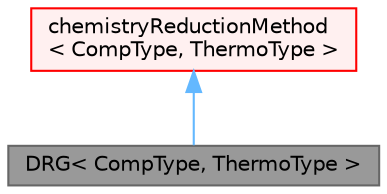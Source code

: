digraph "DRG&lt; CompType, ThermoType &gt;"
{
 // LATEX_PDF_SIZE
  bgcolor="transparent";
  edge [fontname=Helvetica,fontsize=10,labelfontname=Helvetica,labelfontsize=10];
  node [fontname=Helvetica,fontsize=10,shape=box,height=0.2,width=0.4];
  Node1 [id="Node000001",label="DRG\< CompType, ThermoType \>",height=0.2,width=0.4,color="gray40", fillcolor="grey60", style="filled", fontcolor="black",tooltip="Implementation of the Directed Relation Graph (DRG) method."];
  Node2 -> Node1 [id="edge1_Node000001_Node000002",dir="back",color="steelblue1",style="solid",tooltip=" "];
  Node2 [id="Node000002",label="chemistryReductionMethod\l\< CompType, ThermoType \>",height=0.2,width=0.4,color="red", fillcolor="#FFF0F0", style="filled",URL="$classFoam_1_1chemistryReductionMethod.html",tooltip="An abstract class for methods of chemical mechanism reduction."];
}
